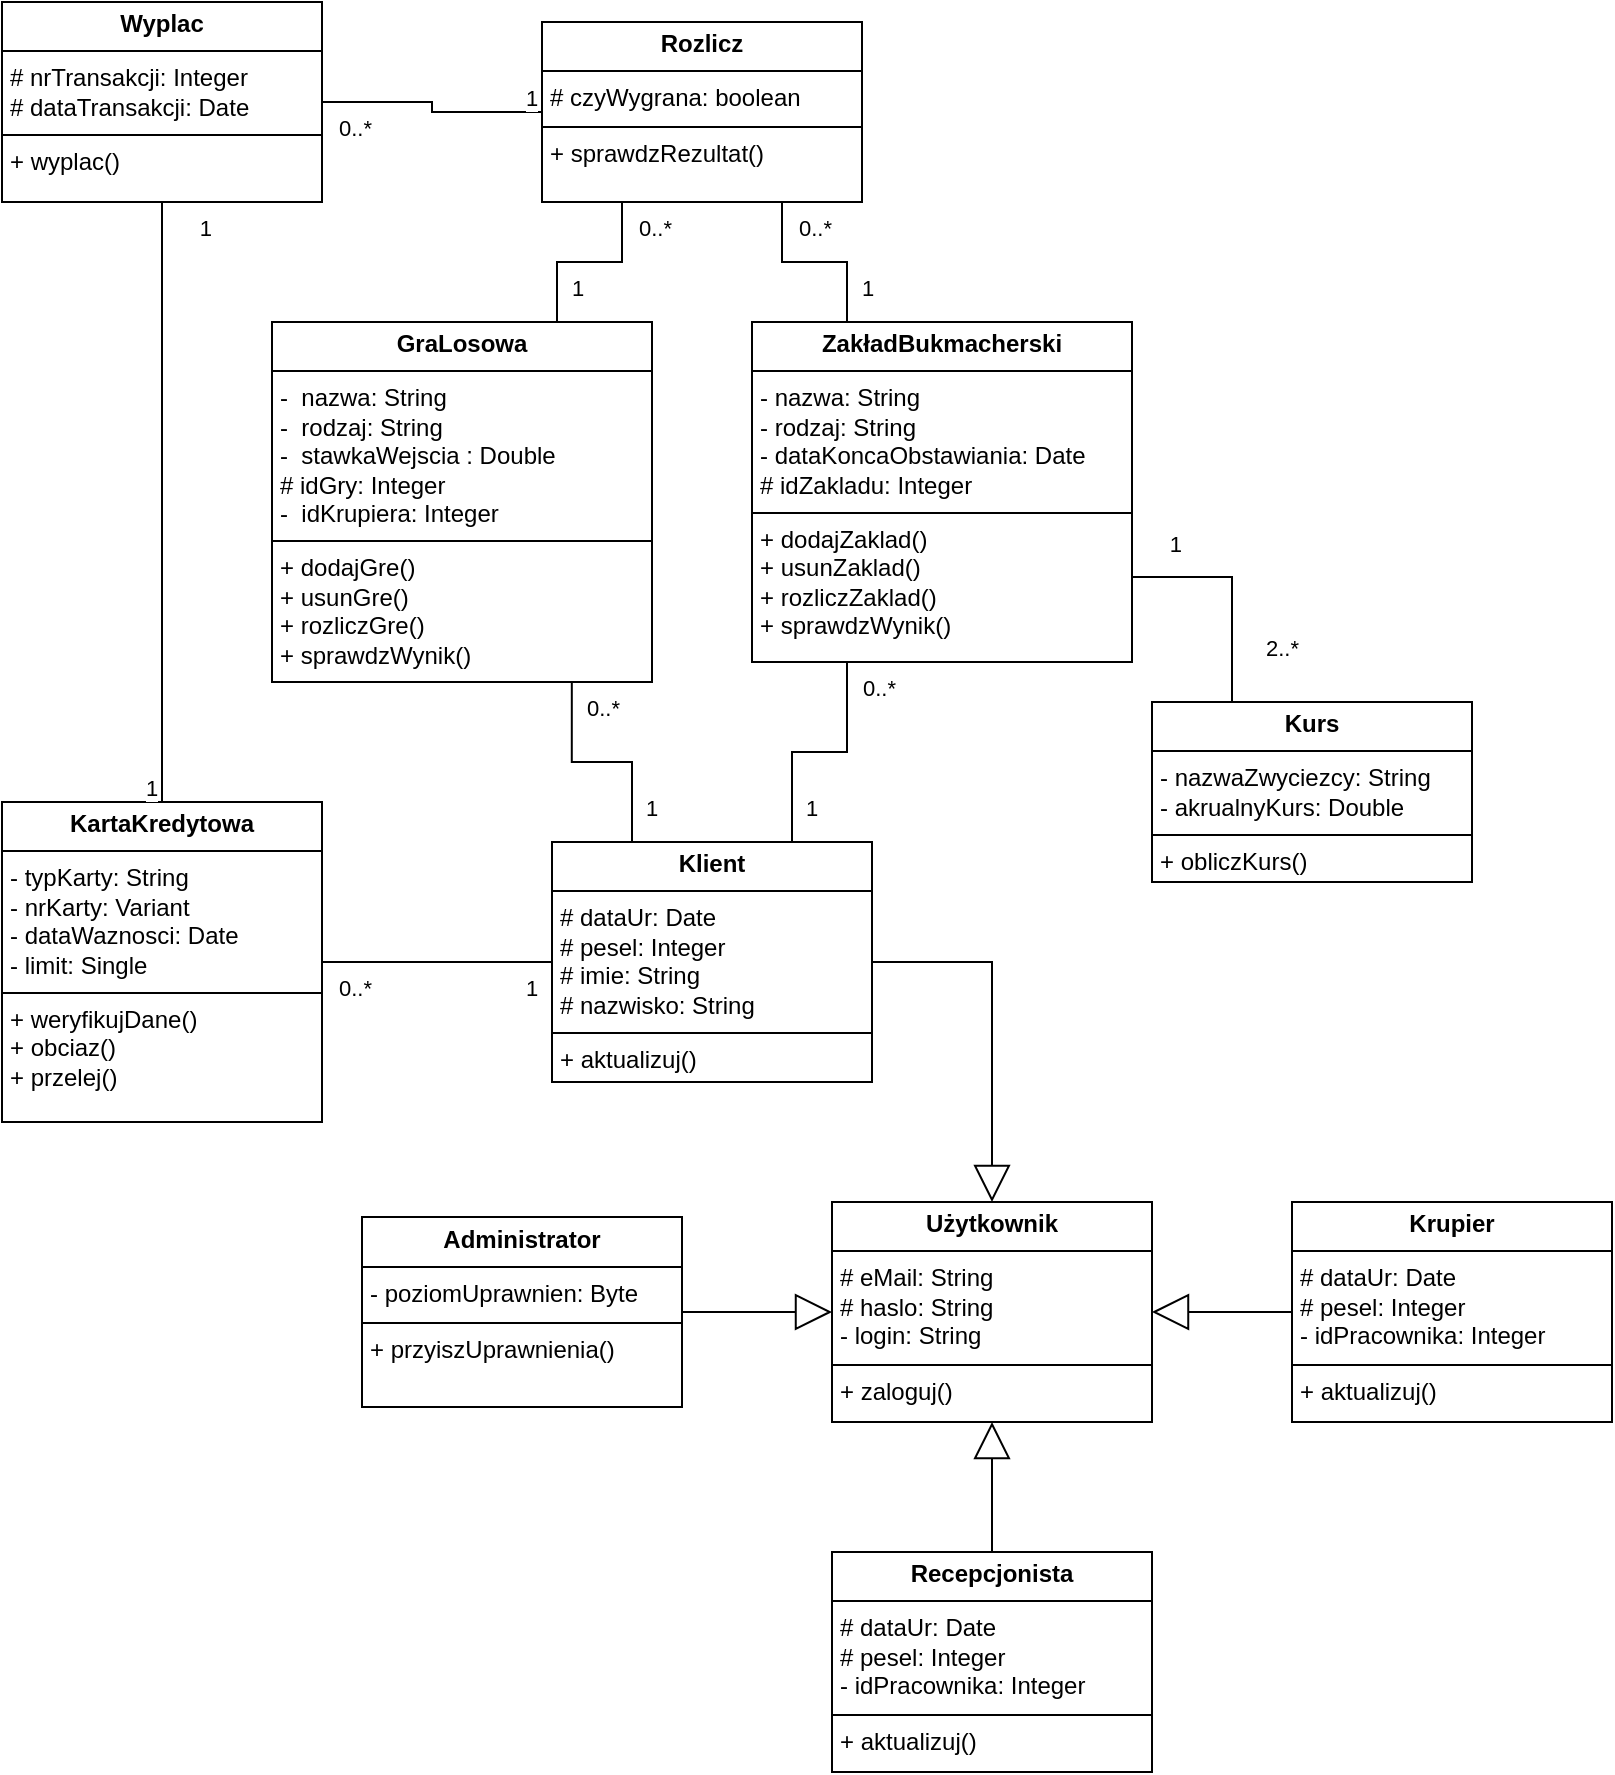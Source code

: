<mxfile version="26.2.9">
  <diagram name="Page-1" id="c4acf3e9-155e-7222-9cf6-157b1a14988f">
    <mxGraphModel dx="1323" dy="1725" grid="1" gridSize="10" guides="1" tooltips="1" connect="1" arrows="1" fold="1" page="1" pageScale="1" pageWidth="850" pageHeight="1100" background="none" math="0" shadow="0">
      <root>
        <mxCell id="0" />
        <mxCell id="1" parent="0" />
        <mxCell id="0Trdpa9B81bJb4oL63DD-2" value="&lt;p style=&quot;margin:0px;margin-top:4px;text-align:center;&quot;&gt;&lt;b&gt;ZakładBukmacherski&lt;/b&gt;&lt;/p&gt;&lt;hr size=&quot;1&quot; style=&quot;border-style:solid;&quot;&gt;&lt;p style=&quot;margin:0px;margin-left:4px;&quot;&gt;- nazwa: String&lt;/p&gt;&lt;p style=&quot;margin:0px;margin-left:4px;&quot;&gt;- rodzaj: String&lt;/p&gt;&lt;p style=&quot;margin:0px;margin-left:4px;&quot;&gt;- dataKoncaObstawiania: Date&lt;/p&gt;&lt;p style=&quot;margin:0px;margin-left:4px;&quot;&gt;# idZakladu: Integer&lt;/p&gt;&lt;hr size=&quot;1&quot; style=&quot;border-style:solid;&quot;&gt;&lt;p style=&quot;margin:0px;margin-left:4px;&quot;&gt;+ dodajZaklad()&lt;/p&gt;&lt;p style=&quot;margin:0px;margin-left:4px;&quot;&gt;+ usunZaklad()&lt;/p&gt;&lt;p style=&quot;margin:0px;margin-left:4px;&quot;&gt;+ rozliczZaklad()&lt;/p&gt;&lt;p style=&quot;margin:0px;margin-left:4px;&quot;&gt;+ sprawdzWynik()&lt;/p&gt;" style="verticalAlign=top;align=left;overflow=fill;html=1;whiteSpace=wrap;" parent="1" vertex="1">
          <mxGeometry x="-465" y="-850" width="190" height="170" as="geometry" />
        </mxCell>
        <mxCell id="0Trdpa9B81bJb4oL63DD-8" value="&lt;p style=&quot;margin:0px;margin-top:4px;text-align:center;&quot;&gt;&lt;b&gt;Użytkownik&lt;/b&gt;&lt;/p&gt;&lt;hr size=&quot;1&quot; style=&quot;border-style:solid;&quot;&gt;&lt;p style=&quot;margin:0px;margin-left:4px;&quot;&gt;# eMail: String&lt;/p&gt;&lt;p style=&quot;margin:0px;margin-left:4px;&quot;&gt;# haslo: String&lt;/p&gt;&lt;p style=&quot;margin:0px;margin-left:4px;&quot;&gt;- login: String&lt;/p&gt;&lt;hr size=&quot;1&quot; style=&quot;border-style:solid;&quot;&gt;&lt;p style=&quot;margin:0px;margin-left:4px;&quot;&gt;+ zaloguj()&lt;/p&gt;" style="verticalAlign=top;align=left;overflow=fill;html=1;whiteSpace=wrap;" parent="1" vertex="1">
          <mxGeometry x="-425" y="-410" width="160" height="110" as="geometry" />
        </mxCell>
        <mxCell id="0Trdpa9B81bJb4oL63DD-9" value="&lt;p style=&quot;margin:0px;margin-top:4px;text-align:center;&quot;&gt;&lt;b&gt;Klient&lt;/b&gt;&lt;/p&gt;&lt;hr size=&quot;1&quot; style=&quot;border-style:solid;&quot;&gt;&lt;p style=&quot;margin:0px;margin-left:4px;&quot;&gt;# dataUr: Date&lt;/p&gt;&lt;p style=&quot;margin:0px;margin-left:4px;&quot;&gt;# pesel: Integer&lt;/p&gt;&lt;p style=&quot;margin:0px;margin-left:4px;&quot;&gt;# imie: String&lt;/p&gt;&lt;p style=&quot;margin:0px;margin-left:4px;&quot;&gt;# nazwisko: String&lt;/p&gt;&lt;hr size=&quot;1&quot; style=&quot;border-style:solid;&quot;&gt;&lt;p style=&quot;margin:0px;margin-left:4px;&quot;&gt;+ aktualizuj()&lt;/p&gt;" style="verticalAlign=top;align=left;overflow=fill;html=1;whiteSpace=wrap;" parent="1" vertex="1">
          <mxGeometry x="-565" y="-590" width="160" height="120" as="geometry" />
        </mxCell>
        <mxCell id="0Trdpa9B81bJb4oL63DD-10" value="&lt;div&gt;&lt;br&gt;&lt;/div&gt;&lt;div&gt;&lt;br&gt;&lt;/div&gt;" style="endArrow=block;endSize=16;endFill=0;html=1;rounded=0;exitX=1;exitY=0.5;exitDx=0;exitDy=0;entryX=0.5;entryY=0;entryDx=0;entryDy=0;" parent="1" source="0Trdpa9B81bJb4oL63DD-9" target="0Trdpa9B81bJb4oL63DD-8" edge="1">
          <mxGeometry x="-0.033" y="3" width="160" relative="1" as="geometry">
            <mxPoint x="-830" y="-690" as="sourcePoint" />
            <mxPoint x="-810" y="-590" as="targetPoint" />
            <Array as="points">
              <mxPoint x="-345" y="-530" />
            </Array>
            <mxPoint as="offset" />
          </mxGeometry>
        </mxCell>
        <mxCell id="0Trdpa9B81bJb4oL63DD-12" value="" style="endArrow=none;html=1;endSize=12;startArrow=none;startSize=14;startFill=0;edgeStyle=orthogonalEdgeStyle;rounded=0;entryX=0.25;entryY=1;entryDx=0;entryDy=0;exitX=0.75;exitY=0;exitDx=0;exitDy=0;" parent="1" source="0Trdpa9B81bJb4oL63DD-9" target="0Trdpa9B81bJb4oL63DD-2" edge="1">
          <mxGeometry relative="1" as="geometry">
            <mxPoint x="-430" y="-710" as="sourcePoint" />
            <mxPoint x="-80" y="-800" as="targetPoint" />
          </mxGeometry>
        </mxCell>
        <mxCell id="0Trdpa9B81bJb4oL63DD-13" value="1" style="edgeLabel;resizable=0;html=1;align=left;verticalAlign=top;" parent="0Trdpa9B81bJb4oL63DD-12" connectable="0" vertex="1">
          <mxGeometry x="-1" relative="1" as="geometry">
            <mxPoint x="5" y="-30" as="offset" />
          </mxGeometry>
        </mxCell>
        <mxCell id="0Trdpa9B81bJb4oL63DD-14" value="0..*" style="edgeLabel;resizable=0;html=1;align=right;verticalAlign=top;" parent="0Trdpa9B81bJb4oL63DD-12" connectable="0" vertex="1">
          <mxGeometry x="1" relative="1" as="geometry">
            <mxPoint x="25" as="offset" />
          </mxGeometry>
        </mxCell>
        <mxCell id="0Trdpa9B81bJb4oL63DD-15" value="&lt;p style=&quot;margin:0px;margin-top:4px;text-align:center;&quot;&gt;&lt;b&gt;Recepcjonista&lt;/b&gt;&lt;/p&gt;&lt;hr size=&quot;1&quot; style=&quot;border-style:solid;&quot;&gt;&lt;p style=&quot;margin:0px;margin-left:4px;&quot;&gt;# dataUr: Date&lt;/p&gt;&lt;p style=&quot;margin:0px;margin-left:4px;&quot;&gt;# pesel: Integer&lt;/p&gt;&lt;p style=&quot;margin:0px;margin-left:4px;&quot;&gt;- idPracownika: Integer&lt;/p&gt;&lt;hr size=&quot;1&quot; style=&quot;border-style:solid;&quot;&gt;&lt;p style=&quot;margin:0px;margin-left:4px;&quot;&gt;+ aktualizuj()&lt;/p&gt;" style="verticalAlign=top;align=left;overflow=fill;html=1;whiteSpace=wrap;" parent="1" vertex="1">
          <mxGeometry x="-425" y="-235" width="160" height="110" as="geometry" />
        </mxCell>
        <mxCell id="0Trdpa9B81bJb4oL63DD-16" value="&lt;p style=&quot;margin:0px;margin-top:4px;text-align:center;&quot;&gt;&lt;b&gt;Krupier&lt;/b&gt;&lt;/p&gt;&lt;hr size=&quot;1&quot; style=&quot;border-style:solid;&quot;&gt;&lt;p style=&quot;margin:0px;margin-left:4px;&quot;&gt;# dataUr: Date&lt;/p&gt;&lt;p style=&quot;margin:0px;margin-left:4px;&quot;&gt;# pesel: Integer&lt;/p&gt;&lt;p style=&quot;margin:0px;margin-left:4px;&quot;&gt;- idPracownika: Integer&lt;/p&gt;&lt;hr size=&quot;1&quot; style=&quot;border-style:solid;&quot;&gt;&lt;p style=&quot;margin:0px;margin-left:4px;&quot;&gt;+ aktualizuj()&lt;/p&gt;" style="verticalAlign=top;align=left;overflow=fill;html=1;whiteSpace=wrap;" parent="1" vertex="1">
          <mxGeometry x="-195" y="-410" width="160" height="110" as="geometry" />
        </mxCell>
        <mxCell id="0Trdpa9B81bJb4oL63DD-18" value="&lt;div&gt;&lt;br&gt;&lt;/div&gt;&lt;div&gt;&lt;br&gt;&lt;/div&gt;" style="endArrow=block;endSize=16;endFill=0;html=1;rounded=0;exitX=0.5;exitY=0;exitDx=0;exitDy=0;entryX=0.5;entryY=1;entryDx=0;entryDy=0;" parent="1" source="0Trdpa9B81bJb4oL63DD-15" target="0Trdpa9B81bJb4oL63DD-8" edge="1">
          <mxGeometry x="-0.033" y="3" width="160" relative="1" as="geometry">
            <mxPoint x="-550" y="-350" as="sourcePoint" />
            <mxPoint x="-415" y="-350" as="targetPoint" />
            <Array as="points" />
            <mxPoint as="offset" />
          </mxGeometry>
        </mxCell>
        <mxCell id="0Trdpa9B81bJb4oL63DD-19" value="&lt;div&gt;&lt;br&gt;&lt;/div&gt;&lt;div&gt;&lt;br&gt;&lt;/div&gt;" style="endArrow=block;endSize=16;endFill=0;html=1;rounded=0;exitX=0;exitY=0.5;exitDx=0;exitDy=0;entryX=1;entryY=0.5;entryDx=0;entryDy=0;" parent="1" source="0Trdpa9B81bJb4oL63DD-16" target="0Trdpa9B81bJb4oL63DD-8" edge="1">
          <mxGeometry x="-0.033" y="3" width="160" relative="1" as="geometry">
            <mxPoint x="-345" y="-190" as="sourcePoint" />
            <mxPoint x="-335" y="-295" as="targetPoint" />
            <Array as="points" />
            <mxPoint as="offset" />
          </mxGeometry>
        </mxCell>
        <mxCell id="0Trdpa9B81bJb4oL63DD-20" value="&lt;p style=&quot;margin:0px;margin-top:4px;text-align:center;&quot;&gt;&lt;b&gt;Administrator&lt;/b&gt;&lt;/p&gt;&lt;hr size=&quot;1&quot; style=&quot;border-style:solid;&quot;&gt;&lt;p style=&quot;margin:0px;margin-left:4px;&quot;&gt;- poziomUprawnien: Byte&lt;/p&gt;&lt;hr size=&quot;1&quot; style=&quot;border-style:solid;&quot;&gt;&lt;p style=&quot;margin:0px;margin-left:4px;&quot;&gt;+ przyiszUprawnienia()&lt;/p&gt;" style="verticalAlign=top;align=left;overflow=fill;html=1;whiteSpace=wrap;" parent="1" vertex="1">
          <mxGeometry x="-660" y="-402.5" width="160" height="95" as="geometry" />
        </mxCell>
        <mxCell id="0Trdpa9B81bJb4oL63DD-21" value="&lt;div&gt;&lt;br&gt;&lt;/div&gt;&lt;div&gt;&lt;br&gt;&lt;/div&gt;" style="endArrow=block;endSize=16;endFill=0;html=1;rounded=0;exitX=1;exitY=0.5;exitDx=0;exitDy=0;entryX=0;entryY=0.5;entryDx=0;entryDy=0;" parent="1" source="0Trdpa9B81bJb4oL63DD-20" target="0Trdpa9B81bJb4oL63DD-8" edge="1">
          <mxGeometry x="-0.033" y="3" width="160" relative="1" as="geometry">
            <mxPoint x="-185" y="-345" as="sourcePoint" />
            <mxPoint x="-255" y="-345" as="targetPoint" />
            <Array as="points" />
            <mxPoint as="offset" />
          </mxGeometry>
        </mxCell>
        <mxCell id="0Trdpa9B81bJb4oL63DD-22" value="&lt;p style=&quot;margin:0px;margin-top:4px;text-align:center;&quot;&gt;&lt;b&gt;KartaKredytowa&lt;/b&gt;&lt;/p&gt;&lt;hr size=&quot;1&quot; style=&quot;border-style:solid;&quot;&gt;&lt;p style=&quot;margin:0px;margin-left:4px;&quot;&gt;- typKarty: String&lt;/p&gt;&lt;p style=&quot;margin:0px;margin-left:4px;&quot;&gt;- nrKarty: Variant&lt;/p&gt;&lt;p style=&quot;margin:0px;margin-left:4px;&quot;&gt;- dataWaznosci: Date&lt;/p&gt;&lt;p style=&quot;margin:0px;margin-left:4px;&quot;&gt;- limit: Single&lt;/p&gt;&lt;hr size=&quot;1&quot; style=&quot;border-style:solid;&quot;&gt;&lt;p style=&quot;margin:0px;margin-left:4px;&quot;&gt;+ weryfikujDane()&lt;/p&gt;&lt;p style=&quot;margin:0px;margin-left:4px;&quot;&gt;+ obciaz()&lt;/p&gt;&lt;p style=&quot;margin:0px;margin-left:4px;&quot;&gt;+ przelej()&lt;/p&gt;" style="verticalAlign=top;align=left;overflow=fill;html=1;whiteSpace=wrap;" parent="1" vertex="1">
          <mxGeometry x="-840" y="-610" width="160" height="160" as="geometry" />
        </mxCell>
        <mxCell id="0Trdpa9B81bJb4oL63DD-23" value="" style="endArrow=none;html=1;endSize=12;startArrow=none;startSize=14;startFill=0;edgeStyle=orthogonalEdgeStyle;rounded=0;entryX=1;entryY=0.5;entryDx=0;entryDy=0;exitX=0;exitY=0.5;exitDx=0;exitDy=0;" parent="1" source="0Trdpa9B81bJb4oL63DD-9" target="0Trdpa9B81bJb4oL63DD-22" edge="1">
          <mxGeometry relative="1" as="geometry">
            <mxPoint x="-515" y="-390" as="sourcePoint" />
            <mxPoint x="-515" y="-480" as="targetPoint" />
          </mxGeometry>
        </mxCell>
        <mxCell id="0Trdpa9B81bJb4oL63DD-24" value="1" style="edgeLabel;resizable=0;html=1;align=left;verticalAlign=top;" parent="0Trdpa9B81bJb4oL63DD-23" connectable="0" vertex="1">
          <mxGeometry x="-1" relative="1" as="geometry">
            <mxPoint x="-15" as="offset" />
          </mxGeometry>
        </mxCell>
        <mxCell id="0Trdpa9B81bJb4oL63DD-25" value="0..*" style="edgeLabel;resizable=0;html=1;align=right;verticalAlign=top;" parent="0Trdpa9B81bJb4oL63DD-23" connectable="0" vertex="1">
          <mxGeometry x="1" relative="1" as="geometry">
            <mxPoint x="25" as="offset" />
          </mxGeometry>
        </mxCell>
        <mxCell id="0Trdpa9B81bJb4oL63DD-26" value="&lt;p style=&quot;margin:0px;margin-top:4px;text-align:center;&quot;&gt;&lt;b&gt;Kurs&lt;/b&gt;&lt;/p&gt;&lt;hr size=&quot;1&quot; style=&quot;border-style:solid;&quot;&gt;&lt;p style=&quot;margin:0px;margin-left:4px;&quot;&gt;- nazwaZwyciezcy: String&lt;/p&gt;&lt;p style=&quot;margin:0px;margin-left:4px;&quot;&gt;- akrualnyKurs: Double&lt;/p&gt;&lt;hr size=&quot;1&quot; style=&quot;border-style:solid;&quot;&gt;&lt;p style=&quot;margin:0px;margin-left:4px;&quot;&gt;+ obliczKurs()&lt;/p&gt;" style="verticalAlign=top;align=left;overflow=fill;html=1;whiteSpace=wrap;" parent="1" vertex="1">
          <mxGeometry x="-265" y="-660" width="160" height="90" as="geometry" />
        </mxCell>
        <mxCell id="0Trdpa9B81bJb4oL63DD-27" value="" style="endArrow=none;html=1;endSize=12;startArrow=none;startSize=14;startFill=0;edgeStyle=orthogonalEdgeStyle;rounded=0;entryX=1;entryY=0.75;entryDx=0;entryDy=0;exitX=0.25;exitY=0;exitDx=0;exitDy=0;" parent="1" source="0Trdpa9B81bJb4oL63DD-26" target="0Trdpa9B81bJb4oL63DD-2" edge="1">
          <mxGeometry relative="1" as="geometry">
            <mxPoint x="-65" y="-730" as="sourcePoint" />
            <mxPoint x="-485" y="-710" as="targetPoint" />
          </mxGeometry>
        </mxCell>
        <mxCell id="0Trdpa9B81bJb4oL63DD-28" value="2..*" style="edgeLabel;resizable=0;html=1;align=left;verticalAlign=top;" parent="0Trdpa9B81bJb4oL63DD-27" connectable="0" vertex="1">
          <mxGeometry x="-1" relative="1" as="geometry">
            <mxPoint x="15" y="-40" as="offset" />
          </mxGeometry>
        </mxCell>
        <mxCell id="0Trdpa9B81bJb4oL63DD-29" value="1" style="edgeLabel;resizable=0;html=1;align=right;verticalAlign=top;" parent="0Trdpa9B81bJb4oL63DD-27" connectable="0" vertex="1">
          <mxGeometry x="1" relative="1" as="geometry">
            <mxPoint x="25" y="-30" as="offset" />
          </mxGeometry>
        </mxCell>
        <mxCell id="0Trdpa9B81bJb4oL63DD-30" value="&lt;p style=&quot;margin:0px;margin-top:4px;text-align:center;&quot;&gt;&lt;b&gt;GraLosowa&lt;/b&gt;&lt;/p&gt;&lt;hr size=&quot;1&quot; style=&quot;border-style:solid;&quot;&gt;&lt;p style=&quot;margin:0px;margin-left:4px;&quot;&gt;-&amp;nbsp; nazwa: String&lt;/p&gt;&lt;p style=&quot;margin:0px;margin-left:4px;&quot;&gt;-&amp;nbsp; rodzaj: String&lt;/p&gt;&lt;p style=&quot;margin:0px;margin-left:4px;&quot;&gt;-&amp;nbsp; stawkaWejscia : Double&lt;/p&gt;&lt;p style=&quot;margin:0px;margin-left:4px;&quot;&gt;# idGry: Integer&lt;/p&gt;&lt;p style=&quot;margin:0px;margin-left:4px;&quot;&gt;-&amp;nbsp; idKrupiera: Integer&lt;/p&gt;&lt;hr size=&quot;1&quot; style=&quot;border-style:solid;&quot;&gt;&lt;p style=&quot;margin:0px;margin-left:4px;&quot;&gt;+ dodajGre()&lt;/p&gt;&lt;p style=&quot;margin:0px;margin-left:4px;&quot;&gt;+ usunGre()&lt;/p&gt;&lt;p style=&quot;margin:0px;margin-left:4px;&quot;&gt;+ rozliczGre()&lt;/p&gt;&lt;p style=&quot;margin:0px;margin-left:4px;&quot;&gt;+ sprawdzWynik()&lt;/p&gt;" style="verticalAlign=top;align=left;overflow=fill;html=1;whiteSpace=wrap;" parent="1" vertex="1">
          <mxGeometry x="-705" y="-850" width="190" height="180" as="geometry" />
        </mxCell>
        <mxCell id="0Trdpa9B81bJb4oL63DD-31" value="" style="endArrow=none;html=1;endSize=12;startArrow=none;startSize=14;startFill=0;edgeStyle=orthogonalEdgeStyle;rounded=0;entryX=0.789;entryY=1;entryDx=0;entryDy=0;exitX=0.25;exitY=0;exitDx=0;exitDy=0;entryPerimeter=0;" parent="1" source="0Trdpa9B81bJb4oL63DD-9" target="0Trdpa9B81bJb4oL63DD-30" edge="1">
          <mxGeometry relative="1" as="geometry">
            <mxPoint x="-510" y="-710" as="sourcePoint" />
            <mxPoint x="-225" y="-830" as="targetPoint" />
          </mxGeometry>
        </mxCell>
        <mxCell id="0Trdpa9B81bJb4oL63DD-32" value="1" style="edgeLabel;resizable=0;html=1;align=left;verticalAlign=top;" parent="0Trdpa9B81bJb4oL63DD-31" connectable="0" vertex="1">
          <mxGeometry x="-1" relative="1" as="geometry">
            <mxPoint x="5" y="-30" as="offset" />
          </mxGeometry>
        </mxCell>
        <mxCell id="0Trdpa9B81bJb4oL63DD-33" value="0..*" style="edgeLabel;resizable=0;html=1;align=right;verticalAlign=top;" parent="0Trdpa9B81bJb4oL63DD-31" connectable="0" vertex="1">
          <mxGeometry x="1" relative="1" as="geometry">
            <mxPoint x="25" as="offset" />
          </mxGeometry>
        </mxCell>
        <mxCell id="0Trdpa9B81bJb4oL63DD-34" value="&lt;p style=&quot;margin:0px;margin-top:4px;text-align:center;&quot;&gt;&lt;b&gt;Rozlicz&lt;/b&gt;&lt;/p&gt;&lt;hr size=&quot;1&quot; style=&quot;border-style:solid;&quot;&gt;&lt;p style=&quot;margin:0px;margin-left:4px;&quot;&gt;# czyWygrana: boolean&lt;/p&gt;&lt;hr size=&quot;1&quot; style=&quot;border-style:solid;&quot;&gt;&lt;p style=&quot;margin:0px;margin-left:4px;&quot;&gt;+ sprawdzRezultat()&lt;/p&gt;&lt;p style=&quot;margin:0px;margin-left:4px;&quot;&gt;&lt;br&gt;&lt;/p&gt;" style="verticalAlign=top;align=left;overflow=fill;html=1;whiteSpace=wrap;" parent="1" vertex="1">
          <mxGeometry x="-570" y="-1000" width="160" height="90" as="geometry" />
        </mxCell>
        <mxCell id="0Trdpa9B81bJb4oL63DD-35" value="" style="endArrow=none;html=1;endSize=12;startArrow=none;startSize=14;startFill=0;edgeStyle=orthogonalEdgeStyle;rounded=0;entryX=0.25;entryY=1;entryDx=0;entryDy=0;exitX=0.75;exitY=0;exitDx=0;exitDy=0;" parent="1" source="0Trdpa9B81bJb4oL63DD-30" target="0Trdpa9B81bJb4oL63DD-34" edge="1">
          <mxGeometry relative="1" as="geometry">
            <mxPoint x="-490" y="-500" as="sourcePoint" />
            <mxPoint x="-610" y="-660" as="targetPoint" />
          </mxGeometry>
        </mxCell>
        <mxCell id="0Trdpa9B81bJb4oL63DD-36" value="1" style="edgeLabel;resizable=0;html=1;align=left;verticalAlign=top;" parent="0Trdpa9B81bJb4oL63DD-35" connectable="0" vertex="1">
          <mxGeometry x="-1" relative="1" as="geometry">
            <mxPoint x="5" y="-30" as="offset" />
          </mxGeometry>
        </mxCell>
        <mxCell id="0Trdpa9B81bJb4oL63DD-37" value="0..*" style="edgeLabel;resizable=0;html=1;align=right;verticalAlign=top;" parent="0Trdpa9B81bJb4oL63DD-35" connectable="0" vertex="1">
          <mxGeometry x="1" relative="1" as="geometry">
            <mxPoint x="25" as="offset" />
          </mxGeometry>
        </mxCell>
        <mxCell id="0Trdpa9B81bJb4oL63DD-38" value="" style="endArrow=none;html=1;endSize=12;startArrow=none;startSize=14;startFill=0;edgeStyle=orthogonalEdgeStyle;rounded=0;entryX=0.75;entryY=1;entryDx=0;entryDy=0;exitX=0.25;exitY=0;exitDx=0;exitDy=0;" parent="1" source="0Trdpa9B81bJb4oL63DD-2" target="0Trdpa9B81bJb4oL63DD-34" edge="1">
          <mxGeometry relative="1" as="geometry">
            <mxPoint x="-617" y="-840" as="sourcePoint" />
            <mxPoint x="-510" y="-930" as="targetPoint" />
          </mxGeometry>
        </mxCell>
        <mxCell id="0Trdpa9B81bJb4oL63DD-39" value="1" style="edgeLabel;resizable=0;html=1;align=left;verticalAlign=top;" parent="0Trdpa9B81bJb4oL63DD-38" connectable="0" vertex="1">
          <mxGeometry x="-1" relative="1" as="geometry">
            <mxPoint x="5" y="-30" as="offset" />
          </mxGeometry>
        </mxCell>
        <mxCell id="0Trdpa9B81bJb4oL63DD-40" value="0..*" style="edgeLabel;resizable=0;html=1;align=right;verticalAlign=top;" parent="0Trdpa9B81bJb4oL63DD-38" connectable="0" vertex="1">
          <mxGeometry x="1" relative="1" as="geometry">
            <mxPoint x="25" as="offset" />
          </mxGeometry>
        </mxCell>
        <mxCell id="eFoqV2do4yG0oz64s-Ky-1" value="&lt;p style=&quot;margin:0px;margin-top:4px;text-align:center;&quot;&gt;&lt;b&gt;Wyplac&lt;/b&gt;&lt;/p&gt;&lt;hr size=&quot;1&quot; style=&quot;border-style:solid;&quot;&gt;&lt;p style=&quot;margin:0px;margin-left:4px;&quot;&gt;# nrTransakcji: Integer&lt;/p&gt;&lt;p style=&quot;margin:0px;margin-left:4px;&quot;&gt;# dataTransakcji: Date&lt;/p&gt;&lt;hr size=&quot;1&quot; style=&quot;border-style:solid;&quot;&gt;&lt;p style=&quot;margin:0px;margin-left:4px;&quot;&gt;+ wyplac()&lt;/p&gt;" style="verticalAlign=top;align=left;overflow=fill;html=1;whiteSpace=wrap;" vertex="1" parent="1">
          <mxGeometry x="-840" y="-1010" width="160" height="100" as="geometry" />
        </mxCell>
        <mxCell id="eFoqV2do4yG0oz64s-Ky-2" value="" style="endArrow=none;html=1;endSize=12;startArrow=none;startSize=14;startFill=0;edgeStyle=orthogonalEdgeStyle;rounded=0;entryX=1;entryY=0.5;entryDx=0;entryDy=0;exitX=0;exitY=0.5;exitDx=0;exitDy=0;" edge="1" parent="1" source="0Trdpa9B81bJb4oL63DD-34" target="eFoqV2do4yG0oz64s-Ky-1">
          <mxGeometry relative="1" as="geometry">
            <mxPoint x="-515" y="-580" as="sourcePoint" />
            <mxPoint x="-545" y="-660" as="targetPoint" />
          </mxGeometry>
        </mxCell>
        <mxCell id="eFoqV2do4yG0oz64s-Ky-3" value="1" style="edgeLabel;resizable=0;html=1;align=left;verticalAlign=top;" connectable="0" vertex="1" parent="eFoqV2do4yG0oz64s-Ky-2">
          <mxGeometry x="-1" relative="1" as="geometry">
            <mxPoint x="-10" y="-20" as="offset" />
          </mxGeometry>
        </mxCell>
        <mxCell id="eFoqV2do4yG0oz64s-Ky-4" value="0..*" style="edgeLabel;resizable=0;html=1;align=right;verticalAlign=top;" connectable="0" vertex="1" parent="eFoqV2do4yG0oz64s-Ky-2">
          <mxGeometry x="1" relative="1" as="geometry">
            <mxPoint x="25" as="offset" />
          </mxGeometry>
        </mxCell>
        <mxCell id="eFoqV2do4yG0oz64s-Ky-5" value="" style="endArrow=none;html=1;endSize=12;startArrow=none;startSize=14;startFill=0;edgeStyle=orthogonalEdgeStyle;rounded=0;entryX=0.5;entryY=1;entryDx=0;entryDy=0;exitX=0.5;exitY=0;exitDx=0;exitDy=0;" edge="1" parent="1" source="0Trdpa9B81bJb4oL63DD-22" target="eFoqV2do4yG0oz64s-Ky-1">
          <mxGeometry relative="1" as="geometry">
            <mxPoint x="-560" y="-950" as="sourcePoint" />
            <mxPoint x="-650" y="-950" as="targetPoint" />
          </mxGeometry>
        </mxCell>
        <mxCell id="eFoqV2do4yG0oz64s-Ky-6" value="1" style="edgeLabel;resizable=0;html=1;align=left;verticalAlign=top;" connectable="0" vertex="1" parent="eFoqV2do4yG0oz64s-Ky-5">
          <mxGeometry x="-1" relative="1" as="geometry">
            <mxPoint x="-10" y="-20" as="offset" />
          </mxGeometry>
        </mxCell>
        <mxCell id="eFoqV2do4yG0oz64s-Ky-7" value="1" style="edgeLabel;resizable=0;html=1;align=right;verticalAlign=top;" connectable="0" vertex="1" parent="eFoqV2do4yG0oz64s-Ky-5">
          <mxGeometry x="1" relative="1" as="geometry">
            <mxPoint x="25" as="offset" />
          </mxGeometry>
        </mxCell>
      </root>
    </mxGraphModel>
  </diagram>
</mxfile>
